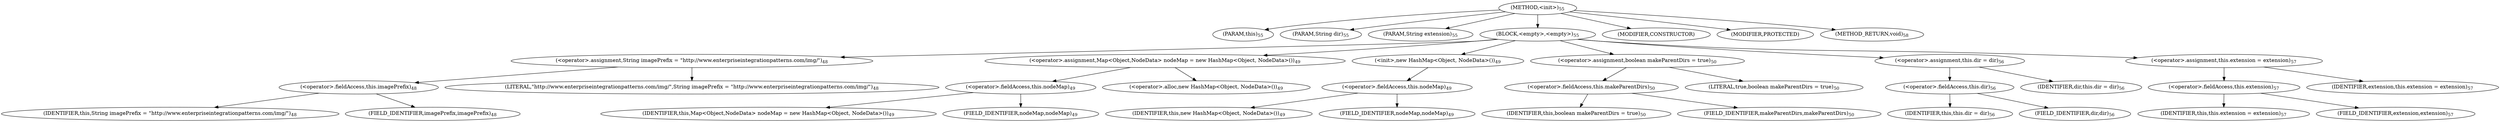 digraph "&lt;init&gt;" {  
"70" [label = <(METHOD,&lt;init&gt;)<SUB>55</SUB>> ]
"4" [label = <(PARAM,this)<SUB>55</SUB>> ]
"71" [label = <(PARAM,String dir)<SUB>55</SUB>> ]
"72" [label = <(PARAM,String extension)<SUB>55</SUB>> ]
"73" [label = <(BLOCK,&lt;empty&gt;,&lt;empty&gt;)<SUB>55</SUB>> ]
"74" [label = <(&lt;operator&gt;.assignment,String imagePrefix = &quot;http://www.enterpriseintegrationpatterns.com/img/&quot;)<SUB>48</SUB>> ]
"75" [label = <(&lt;operator&gt;.fieldAccess,this.imagePrefix)<SUB>48</SUB>> ]
"76" [label = <(IDENTIFIER,this,String imagePrefix = &quot;http://www.enterpriseintegrationpatterns.com/img/&quot;)<SUB>48</SUB>> ]
"77" [label = <(FIELD_IDENTIFIER,imagePrefix,imagePrefix)<SUB>48</SUB>> ]
"78" [label = <(LITERAL,&quot;http://www.enterpriseintegrationpatterns.com/img/&quot;,String imagePrefix = &quot;http://www.enterpriseintegrationpatterns.com/img/&quot;)<SUB>48</SUB>> ]
"79" [label = <(&lt;operator&gt;.assignment,Map&lt;Object,NodeData&gt; nodeMap = new HashMap&lt;Object, NodeData&gt;())<SUB>49</SUB>> ]
"80" [label = <(&lt;operator&gt;.fieldAccess,this.nodeMap)<SUB>49</SUB>> ]
"81" [label = <(IDENTIFIER,this,Map&lt;Object,NodeData&gt; nodeMap = new HashMap&lt;Object, NodeData&gt;())<SUB>49</SUB>> ]
"82" [label = <(FIELD_IDENTIFIER,nodeMap,nodeMap)<SUB>49</SUB>> ]
"83" [label = <(&lt;operator&gt;.alloc,new HashMap&lt;Object, NodeData&gt;())<SUB>49</SUB>> ]
"84" [label = <(&lt;init&gt;,new HashMap&lt;Object, NodeData&gt;())<SUB>49</SUB>> ]
"85" [label = <(&lt;operator&gt;.fieldAccess,this.nodeMap)<SUB>49</SUB>> ]
"86" [label = <(IDENTIFIER,this,new HashMap&lt;Object, NodeData&gt;())<SUB>49</SUB>> ]
"87" [label = <(FIELD_IDENTIFIER,nodeMap,nodeMap)<SUB>49</SUB>> ]
"88" [label = <(&lt;operator&gt;.assignment,boolean makeParentDirs = true)<SUB>50</SUB>> ]
"89" [label = <(&lt;operator&gt;.fieldAccess,this.makeParentDirs)<SUB>50</SUB>> ]
"90" [label = <(IDENTIFIER,this,boolean makeParentDirs = true)<SUB>50</SUB>> ]
"91" [label = <(FIELD_IDENTIFIER,makeParentDirs,makeParentDirs)<SUB>50</SUB>> ]
"92" [label = <(LITERAL,true,boolean makeParentDirs = true)<SUB>50</SUB>> ]
"93" [label = <(&lt;operator&gt;.assignment,this.dir = dir)<SUB>56</SUB>> ]
"94" [label = <(&lt;operator&gt;.fieldAccess,this.dir)<SUB>56</SUB>> ]
"3" [label = <(IDENTIFIER,this,this.dir = dir)<SUB>56</SUB>> ]
"95" [label = <(FIELD_IDENTIFIER,dir,dir)<SUB>56</SUB>> ]
"96" [label = <(IDENTIFIER,dir,this.dir = dir)<SUB>56</SUB>> ]
"97" [label = <(&lt;operator&gt;.assignment,this.extension = extension)<SUB>57</SUB>> ]
"98" [label = <(&lt;operator&gt;.fieldAccess,this.extension)<SUB>57</SUB>> ]
"5" [label = <(IDENTIFIER,this,this.extension = extension)<SUB>57</SUB>> ]
"99" [label = <(FIELD_IDENTIFIER,extension,extension)<SUB>57</SUB>> ]
"100" [label = <(IDENTIFIER,extension,this.extension = extension)<SUB>57</SUB>> ]
"101" [label = <(MODIFIER,CONSTRUCTOR)> ]
"102" [label = <(MODIFIER,PROTECTED)> ]
"103" [label = <(METHOD_RETURN,void)<SUB>58</SUB>> ]
  "70" -> "4" 
  "70" -> "71" 
  "70" -> "72" 
  "70" -> "73" 
  "70" -> "101" 
  "70" -> "102" 
  "70" -> "103" 
  "73" -> "74" 
  "73" -> "79" 
  "73" -> "84" 
  "73" -> "88" 
  "73" -> "93" 
  "73" -> "97" 
  "74" -> "75" 
  "74" -> "78" 
  "75" -> "76" 
  "75" -> "77" 
  "79" -> "80" 
  "79" -> "83" 
  "80" -> "81" 
  "80" -> "82" 
  "84" -> "85" 
  "85" -> "86" 
  "85" -> "87" 
  "88" -> "89" 
  "88" -> "92" 
  "89" -> "90" 
  "89" -> "91" 
  "93" -> "94" 
  "93" -> "96" 
  "94" -> "3" 
  "94" -> "95" 
  "97" -> "98" 
  "97" -> "100" 
  "98" -> "5" 
  "98" -> "99" 
}
